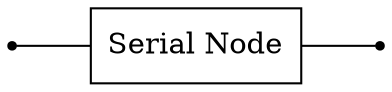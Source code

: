 graph
{
	rankdir=LR;

	S -- N -- E;
	
	S [shape=point, label=""];
	N [shape=box, label="Serial Node"];
	E [shape=point, label=""];
}